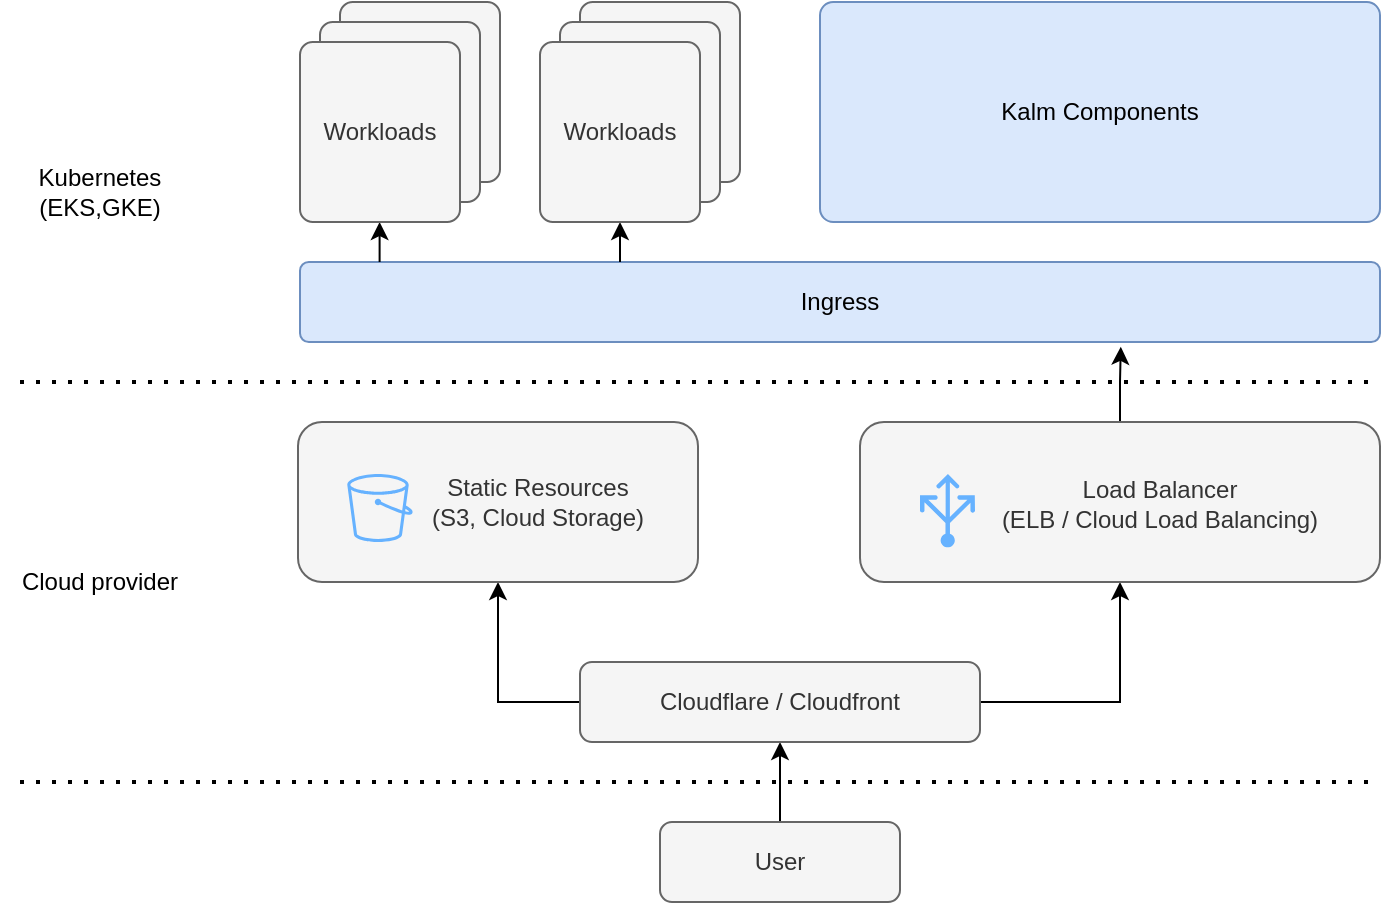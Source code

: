 <mxfile version="14.4.7" type="github">
  <diagram id="PD6pzEpz52afYDSasP4O" name="Page-1">
    <mxGraphModel dx="1425" dy="670" grid="1" gridSize="10" guides="1" tooltips="1" connect="1" arrows="1" fold="1" page="1" pageScale="1" pageWidth="827" pageHeight="1169" math="0" shadow="0">
      <root>
        <mxCell id="0" />
        <mxCell id="1" parent="0" />
        <mxCell id="-fkSXBnfkkEIMKhooNr_-4" style="edgeStyle=orthogonalEdgeStyle;rounded=0;orthogonalLoop=1;jettySize=auto;html=1;entryX=0.5;entryY=1;entryDx=0;entryDy=0;" edge="1" parent="1" source="-fkSXBnfkkEIMKhooNr_-1" target="-fkSXBnfkkEIMKhooNr_-2">
          <mxGeometry relative="1" as="geometry" />
        </mxCell>
        <mxCell id="-fkSXBnfkkEIMKhooNr_-1" value="User" style="rounded=1;whiteSpace=wrap;html=1;fillColor=#f5f5f5;strokeColor=#666666;fontColor=#333333;" vertex="1" parent="1">
          <mxGeometry x="360" y="440" width="120" height="40" as="geometry" />
        </mxCell>
        <mxCell id="-fkSXBnfkkEIMKhooNr_-10" style="edgeStyle=orthogonalEdgeStyle;rounded=0;orthogonalLoop=1;jettySize=auto;html=1;entryX=0.5;entryY=1;entryDx=0;entryDy=0;exitX=0;exitY=0.5;exitDx=0;exitDy=0;" edge="1" parent="1" source="-fkSXBnfkkEIMKhooNr_-2" target="-fkSXBnfkkEIMKhooNr_-7">
          <mxGeometry relative="1" as="geometry">
            <mxPoint x="280" y="330" as="targetPoint" />
          </mxGeometry>
        </mxCell>
        <mxCell id="-fkSXBnfkkEIMKhooNr_-11" style="edgeStyle=orthogonalEdgeStyle;rounded=0;orthogonalLoop=1;jettySize=auto;html=1;exitX=1;exitY=0.5;exitDx=0;exitDy=0;entryX=0.5;entryY=1;entryDx=0;entryDy=0;" edge="1" parent="1" source="-fkSXBnfkkEIMKhooNr_-2" target="-fkSXBnfkkEIMKhooNr_-5">
          <mxGeometry relative="1" as="geometry" />
        </mxCell>
        <mxCell id="-fkSXBnfkkEIMKhooNr_-2" value="Cloudflare / Cloudfront" style="rounded=1;whiteSpace=wrap;html=1;fillColor=#f5f5f5;strokeColor=#666666;fontColor=#333333;" vertex="1" parent="1">
          <mxGeometry x="320" y="360" width="200" height="40" as="geometry" />
        </mxCell>
        <mxCell id="-fkSXBnfkkEIMKhooNr_-3" style="edgeStyle=orthogonalEdgeStyle;rounded=0;orthogonalLoop=1;jettySize=auto;html=1;exitX=0.5;exitY=1;exitDx=0;exitDy=0;" edge="1" parent="1" source="-fkSXBnfkkEIMKhooNr_-1" target="-fkSXBnfkkEIMKhooNr_-1">
          <mxGeometry relative="1" as="geometry" />
        </mxCell>
        <mxCell id="-fkSXBnfkkEIMKhooNr_-36" style="edgeStyle=orthogonalEdgeStyle;rounded=0;orthogonalLoop=1;jettySize=auto;html=1;entryX=0.76;entryY=1.06;entryDx=0;entryDy=0;entryPerimeter=0;" edge="1" parent="1" source="-fkSXBnfkkEIMKhooNr_-5" target="-fkSXBnfkkEIMKhooNr_-16">
          <mxGeometry relative="1" as="geometry" />
        </mxCell>
        <mxCell id="-fkSXBnfkkEIMKhooNr_-12" value="" style="endArrow=none;dashed=1;html=1;dashPattern=1 3;strokeWidth=2;" edge="1" parent="1">
          <mxGeometry width="50" height="50" relative="1" as="geometry">
            <mxPoint x="40" y="220" as="sourcePoint" />
            <mxPoint x="720" y="220" as="targetPoint" />
          </mxGeometry>
        </mxCell>
        <mxCell id="-fkSXBnfkkEIMKhooNr_-13" value="" style="endArrow=none;dashed=1;html=1;dashPattern=1 3;strokeWidth=2;" edge="1" parent="1">
          <mxGeometry width="50" height="50" relative="1" as="geometry">
            <mxPoint x="40" y="420" as="sourcePoint" />
            <mxPoint x="720" y="420" as="targetPoint" />
          </mxGeometry>
        </mxCell>
        <mxCell id="-fkSXBnfkkEIMKhooNr_-16" value="Ingress" style="rounded=1;whiteSpace=wrap;html=1;fillColor=#dae8fc;strokeColor=#6c8ebf;arcSize=11;" vertex="1" parent="1">
          <mxGeometry x="180" y="160" width="540" height="40" as="geometry" />
        </mxCell>
        <mxCell id="-fkSXBnfkkEIMKhooNr_-25" value="Kalm Components" style="rounded=1;whiteSpace=wrap;html=1;fillColor=#dae8fc;strokeColor=#6c8ebf;arcSize=6;" vertex="1" parent="1">
          <mxGeometry x="440" y="30" width="280" height="110" as="geometry" />
        </mxCell>
        <mxCell id="-fkSXBnfkkEIMKhooNr_-27" value="Cloud provider" style="text;html=1;strokeColor=none;fillColor=none;align=center;verticalAlign=middle;whiteSpace=wrap;rounded=0;" vertex="1" parent="1">
          <mxGeometry x="30" y="310" width="100" height="20" as="geometry" />
        </mxCell>
        <mxCell id="-fkSXBnfkkEIMKhooNr_-31" value="" style="endArrow=classic;html=1;" edge="1" parent="1">
          <mxGeometry width="50" height="50" relative="1" as="geometry">
            <mxPoint x="340" y="160" as="sourcePoint" />
            <mxPoint x="340" y="140" as="targetPoint" />
          </mxGeometry>
        </mxCell>
        <mxCell id="-fkSXBnfkkEIMKhooNr_-32" value="" style="endArrow=classic;html=1;" edge="1" parent="1">
          <mxGeometry width="50" height="50" relative="1" as="geometry">
            <mxPoint x="219.8" y="160" as="sourcePoint" />
            <mxPoint x="219.8" y="140" as="targetPoint" />
          </mxGeometry>
        </mxCell>
        <mxCell id="-fkSXBnfkkEIMKhooNr_-33" value="Kubernetes&lt;br&gt;(EKS,GKE)" style="text;html=1;strokeColor=none;fillColor=none;align=center;verticalAlign=middle;whiteSpace=wrap;rounded=0;" vertex="1" parent="1">
          <mxGeometry x="30" y="110" width="100" height="30" as="geometry" />
        </mxCell>
        <mxCell id="-fkSXBnfkkEIMKhooNr_-40" value="" style="group" vertex="1" connectable="0" parent="1">
          <mxGeometry x="460" y="240" width="260" height="80" as="geometry" />
        </mxCell>
        <mxCell id="-fkSXBnfkkEIMKhooNr_-5" value="Load Balancer&lt;br&gt;(ELB /&amp;nbsp;Cloud Load Balancing)" style="rounded=1;whiteSpace=wrap;html=1;fillColor=#f5f5f5;strokeColor=#666666;align=center;spacingTop=1;spacingLeft=40;fontColor=#333333;" vertex="1" parent="-fkSXBnfkkEIMKhooNr_-40">
          <mxGeometry width="260" height="80" as="geometry" />
        </mxCell>
        <mxCell id="-fkSXBnfkkEIMKhooNr_-34" value="" style="verticalLabelPosition=bottom;html=1;verticalAlign=top;align=center;strokeColor=none;shape=mxgraph.azure.load_balancer_generic;pointerEvents=1;rotation=-180;fillColor=#66B2FF;" vertex="1" parent="-fkSXBnfkkEIMKhooNr_-40">
          <mxGeometry x="30" y="26" width="27.5" height="36.66" as="geometry" />
        </mxCell>
        <mxCell id="-fkSXBnfkkEIMKhooNr_-41" value="" style="group" vertex="1" connectable="0" parent="1">
          <mxGeometry x="179" y="240" width="200" height="80" as="geometry" />
        </mxCell>
        <mxCell id="-fkSXBnfkkEIMKhooNr_-7" value="Static Resources &lt;br&gt;(S3, Cloud Storage)" style="rounded=1;whiteSpace=wrap;html=1;fillColor=#f5f5f5;strokeColor=#666666;spacingLeft=40;fontColor=#333333;" vertex="1" parent="-fkSXBnfkkEIMKhooNr_-41">
          <mxGeometry width="200" height="80" as="geometry" />
        </mxCell>
        <mxCell id="-fkSXBnfkkEIMKhooNr_-35" value="" style="outlineConnect=0;fontColor=#232F3E;gradientColor=none;strokeColor=none;dashed=0;verticalLabelPosition=bottom;verticalAlign=top;align=center;html=1;fontSize=12;fontStyle=0;aspect=fixed;pointerEvents=1;shape=mxgraph.aws4.bucket;fillColor=#66B2FF;" vertex="1" parent="-fkSXBnfkkEIMKhooNr_-41">
          <mxGeometry x="24.65" y="26" width="32.7" height="34" as="geometry" />
        </mxCell>
        <mxCell id="-fkSXBnfkkEIMKhooNr_-42" value="" style="group" vertex="1" connectable="0" parent="1">
          <mxGeometry x="300" y="30" width="100" height="110" as="geometry" />
        </mxCell>
        <mxCell id="-fkSXBnfkkEIMKhooNr_-22" value="" style="rounded=1;whiteSpace=wrap;html=1;fillColor=#f5f5f5;strokeColor=#666666;arcSize=8;fontColor=#333333;" vertex="1" parent="-fkSXBnfkkEIMKhooNr_-42">
          <mxGeometry x="20" width="80" height="90" as="geometry" />
        </mxCell>
        <mxCell id="-fkSXBnfkkEIMKhooNr_-23" value="" style="rounded=1;whiteSpace=wrap;html=1;fillColor=#f5f5f5;strokeColor=#666666;arcSize=8;fontColor=#333333;" vertex="1" parent="-fkSXBnfkkEIMKhooNr_-42">
          <mxGeometry x="10" y="10" width="80" height="90" as="geometry" />
        </mxCell>
        <mxCell id="-fkSXBnfkkEIMKhooNr_-24" value="Workloads" style="rounded=1;whiteSpace=wrap;html=1;fillColor=#f5f5f5;strokeColor=#666666;arcSize=8;fontColor=#333333;" vertex="1" parent="-fkSXBnfkkEIMKhooNr_-42">
          <mxGeometry y="20" width="80" height="90" as="geometry" />
        </mxCell>
        <mxCell id="-fkSXBnfkkEIMKhooNr_-43" value="" style="group" vertex="1" connectable="0" parent="1">
          <mxGeometry x="180" y="30" width="100" height="110" as="geometry" />
        </mxCell>
        <mxCell id="-fkSXBnfkkEIMKhooNr_-21" value="" style="rounded=1;whiteSpace=wrap;html=1;fillColor=#f5f5f5;strokeColor=#666666;arcSize=8;fontColor=#333333;" vertex="1" parent="-fkSXBnfkkEIMKhooNr_-43">
          <mxGeometry x="20" width="80" height="90" as="geometry" />
        </mxCell>
        <mxCell id="-fkSXBnfkkEIMKhooNr_-20" value="" style="rounded=1;whiteSpace=wrap;html=1;fillColor=#f5f5f5;strokeColor=#666666;arcSize=8;fontColor=#333333;" vertex="1" parent="-fkSXBnfkkEIMKhooNr_-43">
          <mxGeometry x="10" y="10" width="80" height="90" as="geometry" />
        </mxCell>
        <mxCell id="-fkSXBnfkkEIMKhooNr_-17" value="Workloads" style="rounded=1;whiteSpace=wrap;html=1;fillColor=#f5f5f5;strokeColor=#666666;arcSize=8;fontColor=#333333;" vertex="1" parent="-fkSXBnfkkEIMKhooNr_-43">
          <mxGeometry y="20" width="80" height="90" as="geometry" />
        </mxCell>
      </root>
    </mxGraphModel>
  </diagram>
</mxfile>
